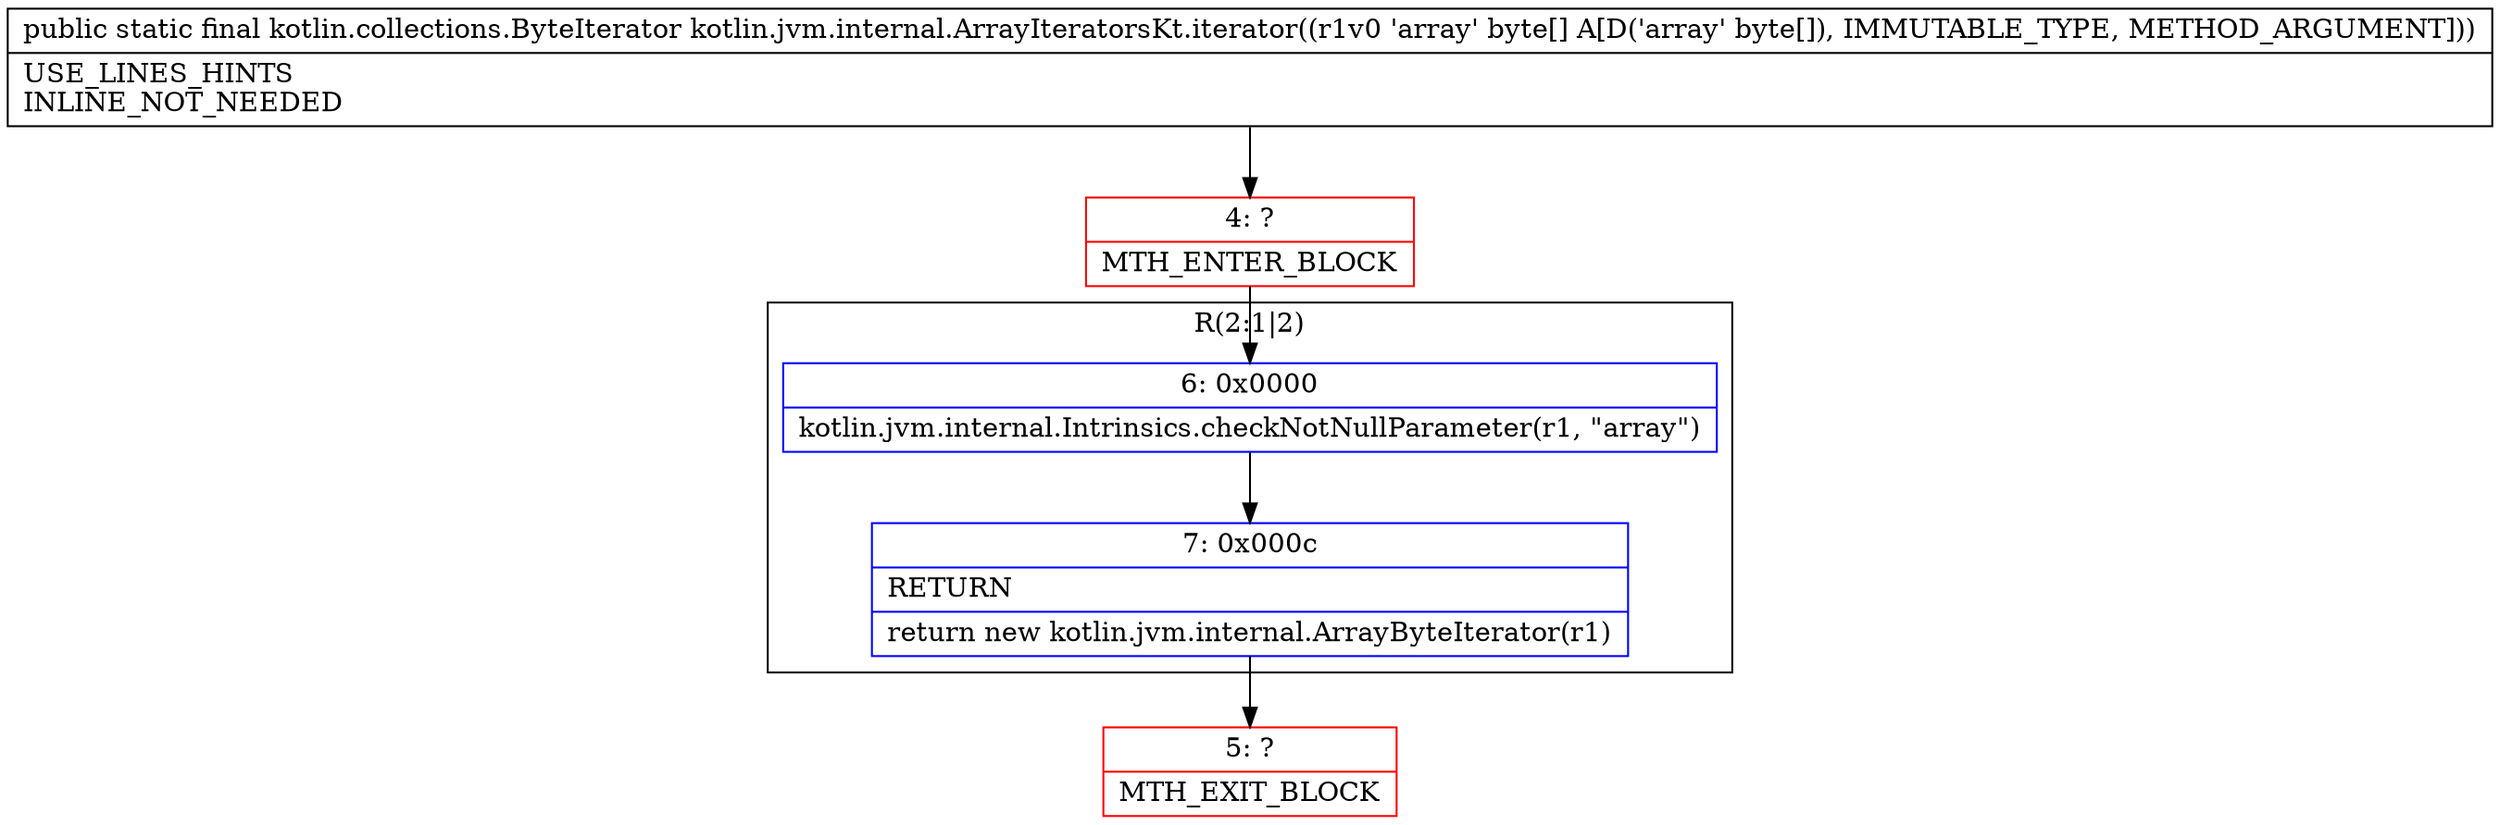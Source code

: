 digraph "CFG forkotlin.jvm.internal.ArrayIteratorsKt.iterator([B)Lkotlin\/collections\/ByteIterator;" {
subgraph cluster_Region_1795623847 {
label = "R(2:1|2)";
node [shape=record,color=blue];
Node_6 [shape=record,label="{6\:\ 0x0000|kotlin.jvm.internal.Intrinsics.checkNotNullParameter(r1, \"array\")\l}"];
Node_7 [shape=record,label="{7\:\ 0x000c|RETURN\l|return new kotlin.jvm.internal.ArrayByteIterator(r1)\l}"];
}
Node_4 [shape=record,color=red,label="{4\:\ ?|MTH_ENTER_BLOCK\l}"];
Node_5 [shape=record,color=red,label="{5\:\ ?|MTH_EXIT_BLOCK\l}"];
MethodNode[shape=record,label="{public static final kotlin.collections.ByteIterator kotlin.jvm.internal.ArrayIteratorsKt.iterator((r1v0 'array' byte[] A[D('array' byte[]), IMMUTABLE_TYPE, METHOD_ARGUMENT]))  | USE_LINES_HINTS\lINLINE_NOT_NEEDED\l}"];
MethodNode -> Node_4;Node_6 -> Node_7;
Node_7 -> Node_5;
Node_4 -> Node_6;
}

